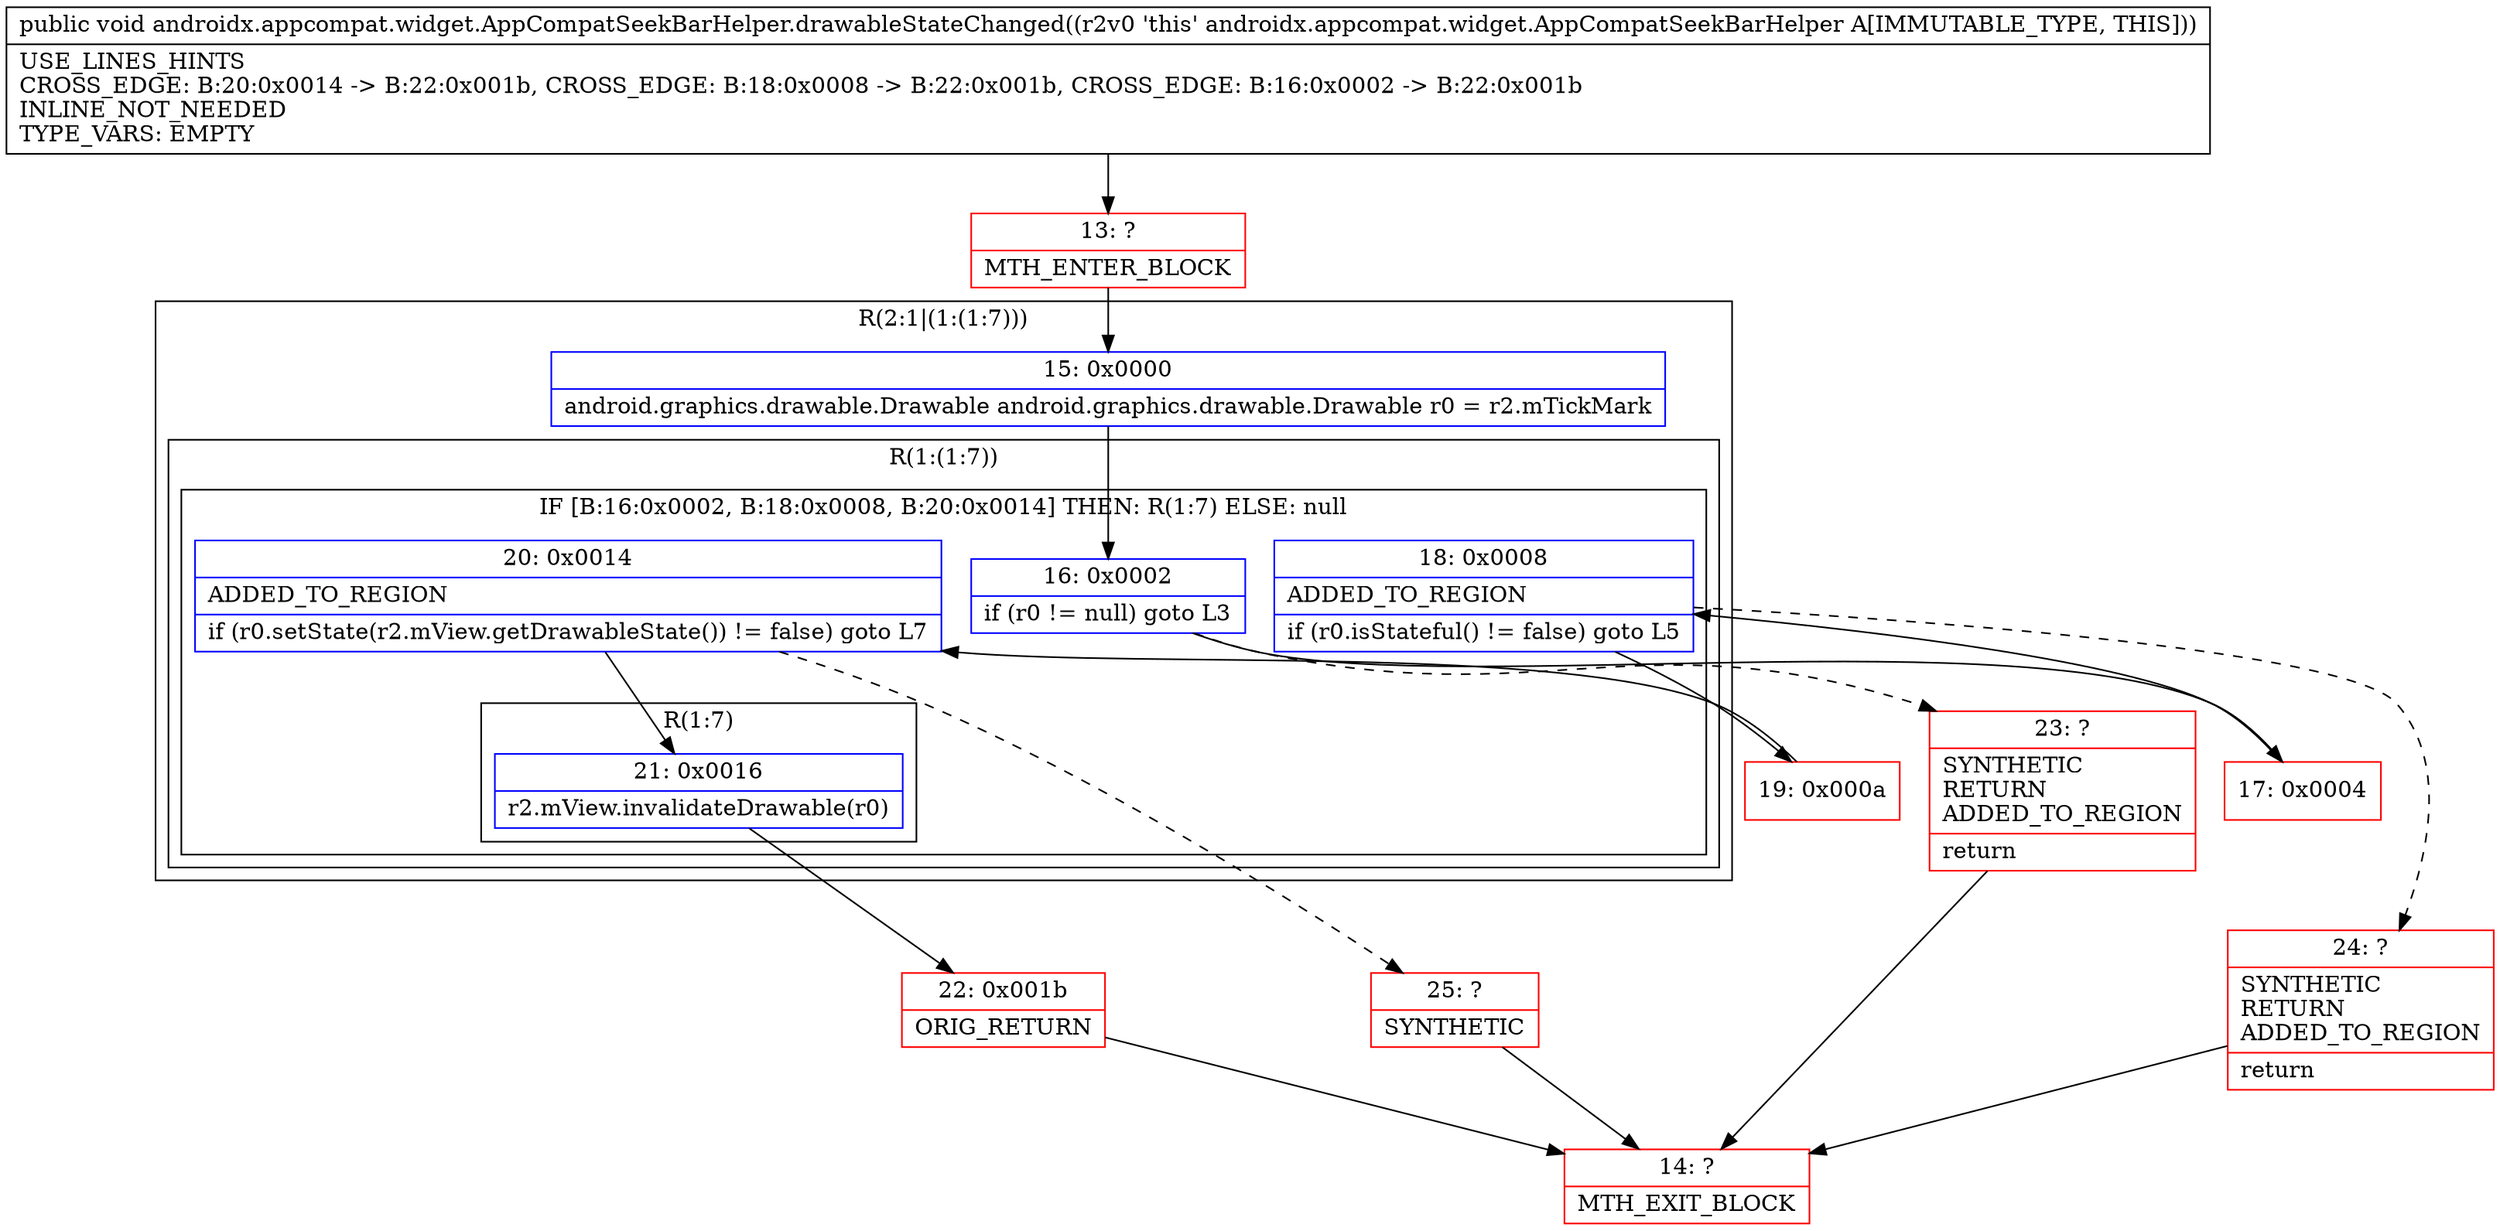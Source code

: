 digraph "CFG forandroidx.appcompat.widget.AppCompatSeekBarHelper.drawableStateChanged()V" {
subgraph cluster_Region_1462954056 {
label = "R(2:1|(1:(1:7)))";
node [shape=record,color=blue];
Node_15 [shape=record,label="{15\:\ 0x0000|android.graphics.drawable.Drawable android.graphics.drawable.Drawable r0 = r2.mTickMark\l}"];
subgraph cluster_Region_1718714938 {
label = "R(1:(1:7))";
node [shape=record,color=blue];
subgraph cluster_IfRegion_1974939958 {
label = "IF [B:16:0x0002, B:18:0x0008, B:20:0x0014] THEN: R(1:7) ELSE: null";
node [shape=record,color=blue];
Node_16 [shape=record,label="{16\:\ 0x0002|if (r0 != null) goto L3\l}"];
Node_18 [shape=record,label="{18\:\ 0x0008|ADDED_TO_REGION\l|if (r0.isStateful() != false) goto L5\l}"];
Node_20 [shape=record,label="{20\:\ 0x0014|ADDED_TO_REGION\l|if (r0.setState(r2.mView.getDrawableState()) != false) goto L7\l}"];
subgraph cluster_Region_306200149 {
label = "R(1:7)";
node [shape=record,color=blue];
Node_21 [shape=record,label="{21\:\ 0x0016|r2.mView.invalidateDrawable(r0)\l}"];
}
}
}
}
Node_13 [shape=record,color=red,label="{13\:\ ?|MTH_ENTER_BLOCK\l}"];
Node_17 [shape=record,color=red,label="{17\:\ 0x0004}"];
Node_19 [shape=record,color=red,label="{19\:\ 0x000a}"];
Node_22 [shape=record,color=red,label="{22\:\ 0x001b|ORIG_RETURN\l}"];
Node_14 [shape=record,color=red,label="{14\:\ ?|MTH_EXIT_BLOCK\l}"];
Node_25 [shape=record,color=red,label="{25\:\ ?|SYNTHETIC\l}"];
Node_24 [shape=record,color=red,label="{24\:\ ?|SYNTHETIC\lRETURN\lADDED_TO_REGION\l|return\l}"];
Node_23 [shape=record,color=red,label="{23\:\ ?|SYNTHETIC\lRETURN\lADDED_TO_REGION\l|return\l}"];
MethodNode[shape=record,label="{public void androidx.appcompat.widget.AppCompatSeekBarHelper.drawableStateChanged((r2v0 'this' androidx.appcompat.widget.AppCompatSeekBarHelper A[IMMUTABLE_TYPE, THIS]))  | USE_LINES_HINTS\lCROSS_EDGE: B:20:0x0014 \-\> B:22:0x001b, CROSS_EDGE: B:18:0x0008 \-\> B:22:0x001b, CROSS_EDGE: B:16:0x0002 \-\> B:22:0x001b\lINLINE_NOT_NEEDED\lTYPE_VARS: EMPTY\l}"];
MethodNode -> Node_13;Node_15 -> Node_16;
Node_16 -> Node_17;
Node_16 -> Node_23[style=dashed];
Node_18 -> Node_19;
Node_18 -> Node_24[style=dashed];
Node_20 -> Node_21;
Node_20 -> Node_25[style=dashed];
Node_21 -> Node_22;
Node_13 -> Node_15;
Node_17 -> Node_18;
Node_19 -> Node_20;
Node_22 -> Node_14;
Node_25 -> Node_14;
Node_24 -> Node_14;
Node_23 -> Node_14;
}

